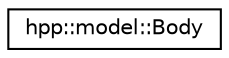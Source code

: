 digraph "Graphical Class Hierarchy"
{
  edge [fontname="Helvetica",fontsize="10",labelfontname="Helvetica",labelfontsize="10"];
  node [fontname="Helvetica",fontsize="10",shape=record];
  rankdir="LR";
  Node1 [label="hpp::model::Body",height=0.2,width=0.4,color="black", fillcolor="white", style="filled",URL="$a00002.html",tooltip="Geometry associated to a Joint. "];
}
